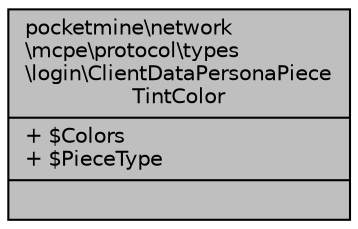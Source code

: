 digraph "pocketmine\network\mcpe\protocol\types\login\ClientDataPersonaPieceTintColor"
{
 // INTERACTIVE_SVG=YES
 // LATEX_PDF_SIZE
  edge [fontname="Helvetica",fontsize="10",labelfontname="Helvetica",labelfontsize="10"];
  node [fontname="Helvetica",fontsize="10",shape=record];
  Node1 [label="{pocketmine\\network\l\\mcpe\\protocol\\types\l\\login\\ClientDataPersonaPiece\lTintColor\n|+ $Colors\l+ $PieceType\l|}",height=0.2,width=0.4,color="black", fillcolor="grey75", style="filled", fontcolor="black",tooltip=" "];
}
